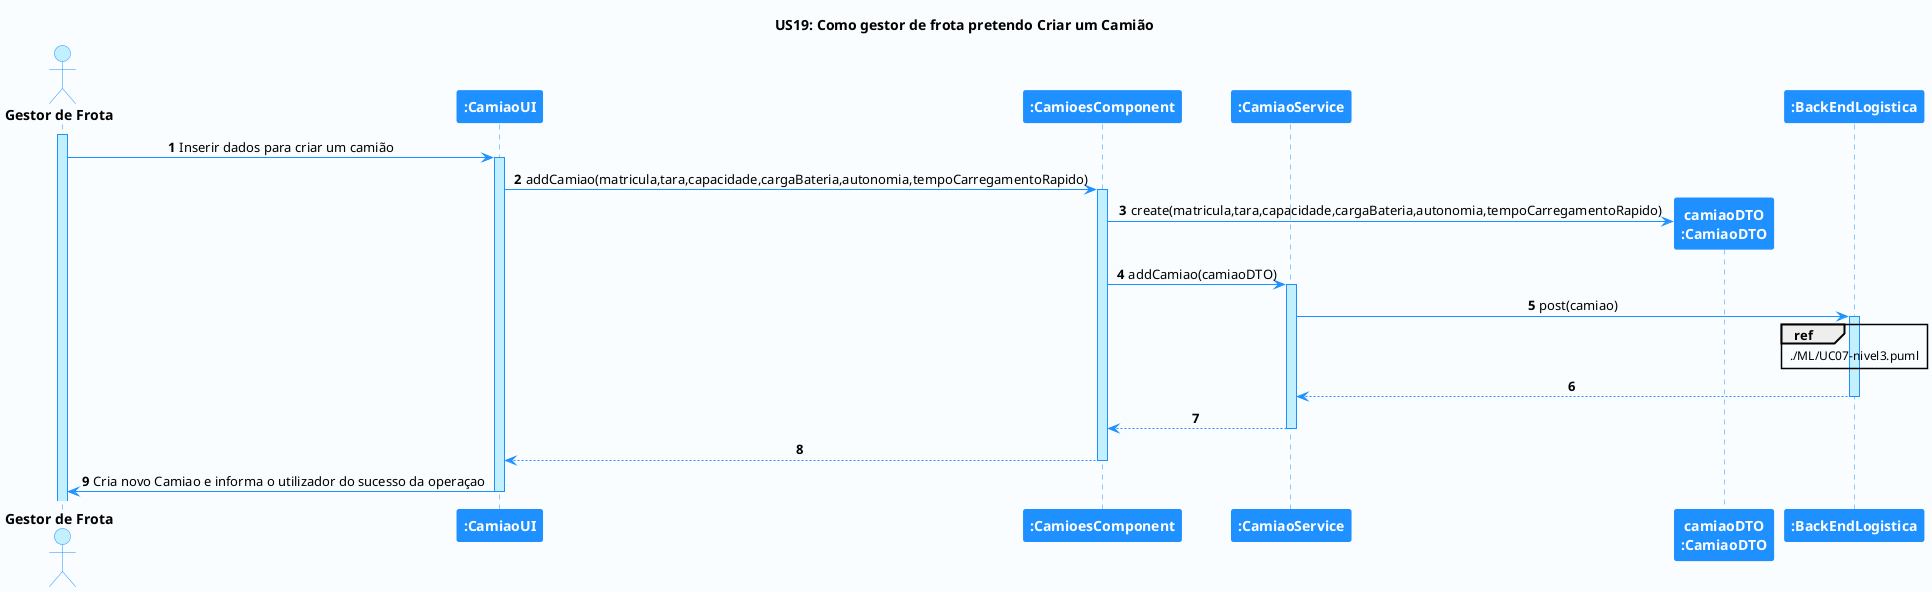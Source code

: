 @startuml hello

'-Style----------------------------------------------------------------------------------------------------------------

autonumber

skinparam DefaultTextAlignment center

skinparam BackgroundColor #fafdff

skinparam sequence {
    LifeLineBorderColor DodgerBlue
    LifeLineBackgroundColor APPLICATION

    ActorBackgroundColor APPLICATION
    ActorBorderColor DodgerBlue

    BackgroundColor #FFFFFF
    ArrowColor DodgerBlue
    BorderColor DodgerBlue

    ParticipantBackgroundColor DodgerBlue
    ParticipantFontColor #FFFFFF
    ParticipantBorderColor DodgerBlue

    GroupBorderColor #082642
    GroupBackgroundColor APPLICATION
}

skinparam note {
    LifeLineBorderColor DodgerBlue
    LifeLineBackgroundColor APPLICATION

    ActorBackgroundColor APPLICATION
    ActorBorderColor DodgerBlue

    BackgroundColor #FFFFFF
    ArrowColor DodgerBlue
    BorderColor DodgerBlue

    ParticipantBackgroundColor DodgerBlue
    ParticipantFontColor #FFFFFF
    ParticipantBorderColor DodgerBlue

    GroupBorderColor #082642
    GroupBackgroundColor APPLICATION
}

'-Title----------------------------------------------------------------------------------------------------------------

title US19: Como gestor de frota pretendo Criar um Camião

'-Actors/Participants--------------------------------------------------------------------------------------------------

actor "<b>Gestor de Frota" as A
participant "<b>:CamiaoUI" as CU
participant "<b>:CamioesComponent" as CC
participant "<b>:CamiaoService" as CS
participant "<b>camiaoDTO\n<b>:CamiaoDTO" as CD
participant "<b>:BackEndLogistica" as AL


'-Associations---------------------------------------------------------------------------------------------------------

activate A

A -> CU: Inserir dados para criar um camião
activate CU
CU -> CC: addCamiao(matricula,tara,capacidade,cargaBateria,autonomia,tempoCarregamentoRapido)
activate CC
CC -> CD** : create(matricula,tara,capacidade,cargaBateria,autonomia,tempoCarregamentoRapido)
CC -> CS : addCamiao(camiaoDTO)
activate CS
CS -> AL : post(camiao)

ref over AL
 ./ML/UC07-nivel3.puml
end ref
activate AL
AL --> CS
deactivate AL
CS --> CC
deactivate CS
CC --> CU
deactivate CC
deactivate CS
CU -> A: Cria novo Camiao e informa o utilizador do sucesso da operaçao
deactivate AL
deactivate CU

'----------------------------------------------------------------------------------------------------------------------

@enduml